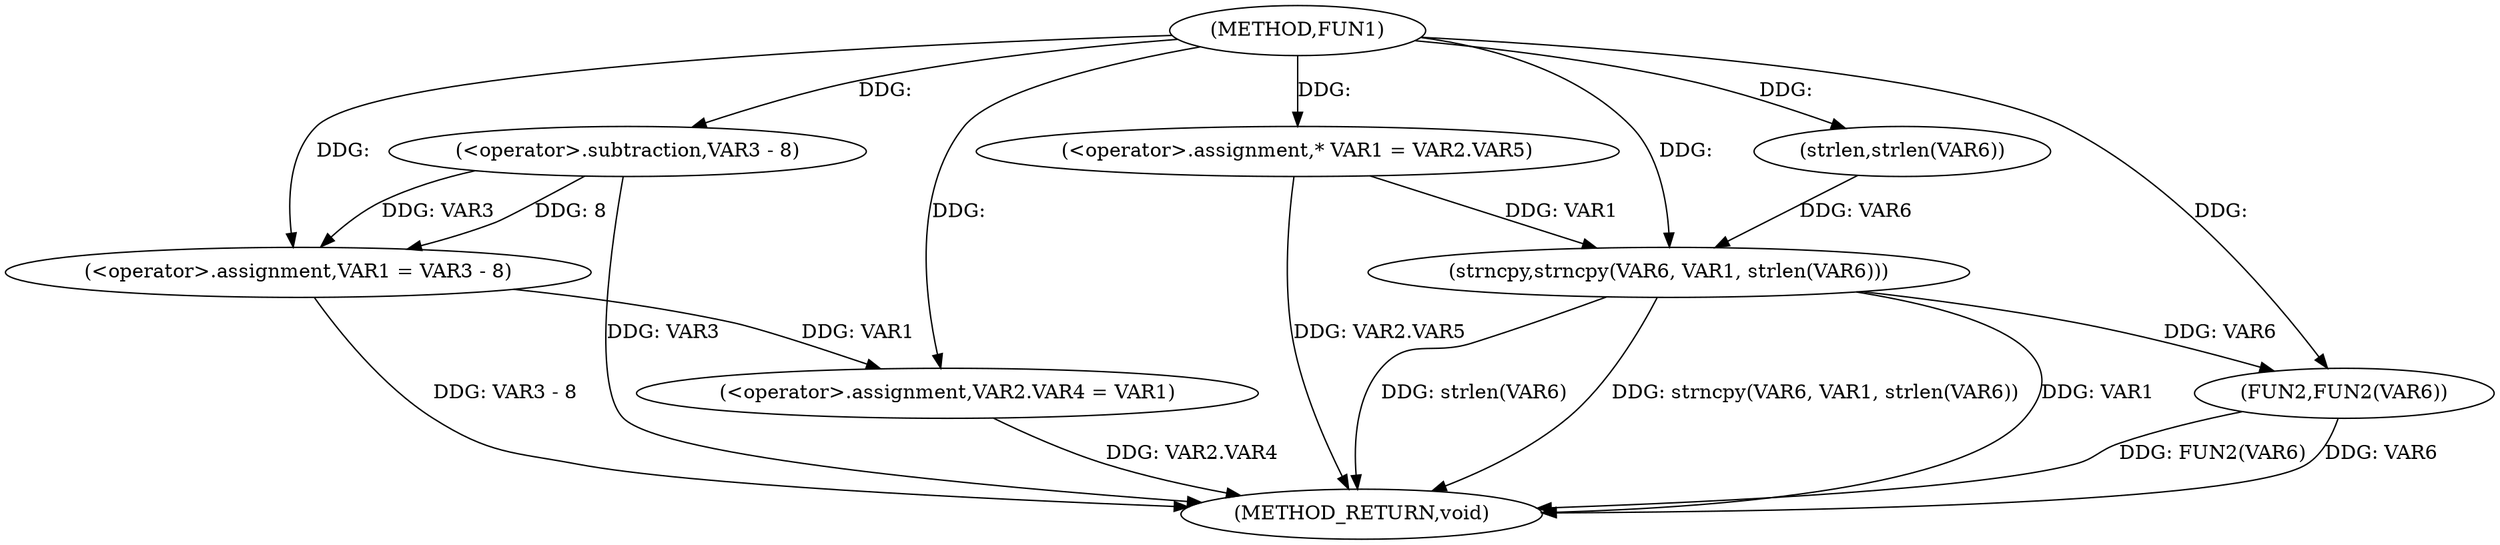 digraph FUN1 {  
"1000100" [label = "(METHOD,FUN1)" ]
"1000131" [label = "(METHOD_RETURN,void)" ]
"1000105" [label = "(<operator>.assignment,VAR1 = VAR3 - 8)" ]
"1000107" [label = "(<operator>.subtraction,VAR3 - 8)" ]
"1000110" [label = "(<operator>.assignment,VAR2.VAR4 = VAR1)" ]
"1000117" [label = "(<operator>.assignment,* VAR1 = VAR2.VAR5)" ]
"1000124" [label = "(strncpy,strncpy(VAR6, VAR1, strlen(VAR6)))" ]
"1000127" [label = "(strlen,strlen(VAR6))" ]
"1000129" [label = "(FUN2,FUN2(VAR6))" ]
  "1000107" -> "1000131"  [ label = "DDG: VAR3"] 
  "1000105" -> "1000131"  [ label = "DDG: VAR3 - 8"] 
  "1000129" -> "1000131"  [ label = "DDG: FUN2(VAR6)"] 
  "1000124" -> "1000131"  [ label = "DDG: strlen(VAR6)"] 
  "1000117" -> "1000131"  [ label = "DDG: VAR2.VAR5"] 
  "1000110" -> "1000131"  [ label = "DDG: VAR2.VAR4"] 
  "1000124" -> "1000131"  [ label = "DDG: strncpy(VAR6, VAR1, strlen(VAR6))"] 
  "1000129" -> "1000131"  [ label = "DDG: VAR6"] 
  "1000124" -> "1000131"  [ label = "DDG: VAR1"] 
  "1000107" -> "1000105"  [ label = "DDG: VAR3"] 
  "1000107" -> "1000105"  [ label = "DDG: 8"] 
  "1000100" -> "1000105"  [ label = "DDG: "] 
  "1000100" -> "1000107"  [ label = "DDG: "] 
  "1000105" -> "1000110"  [ label = "DDG: VAR1"] 
  "1000100" -> "1000110"  [ label = "DDG: "] 
  "1000100" -> "1000117"  [ label = "DDG: "] 
  "1000127" -> "1000124"  [ label = "DDG: VAR6"] 
  "1000100" -> "1000124"  [ label = "DDG: "] 
  "1000117" -> "1000124"  [ label = "DDG: VAR1"] 
  "1000100" -> "1000127"  [ label = "DDG: "] 
  "1000124" -> "1000129"  [ label = "DDG: VAR6"] 
  "1000100" -> "1000129"  [ label = "DDG: "] 
}
